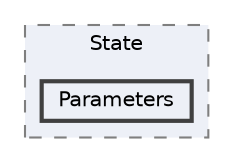 digraph "004_Character/Scripts/State/Parameters"
{
 // LATEX_PDF_SIZE
  bgcolor="transparent";
  edge [fontname=Helvetica,fontsize=10,labelfontname=Helvetica,labelfontsize=10];
  node [fontname=Helvetica,fontsize=10,shape=box,height=0.2,width=0.4];
  compound=true
  subgraph clusterdir_4c67cd7773983af074da0835fad551e5 {
    graph [ bgcolor="#edf0f7", pencolor="grey50", label="State", fontname=Helvetica,fontsize=10 style="filled,dashed", URL="dir_4c67cd7773983af074da0835fad551e5.html",tooltip=""]
  dir_99a7ba10010c859c46c2a3dd36963666 [label="Parameters", fillcolor="#edf0f7", color="grey25", style="filled,bold", URL="dir_99a7ba10010c859c46c2a3dd36963666.html",tooltip=""];
  }
}
